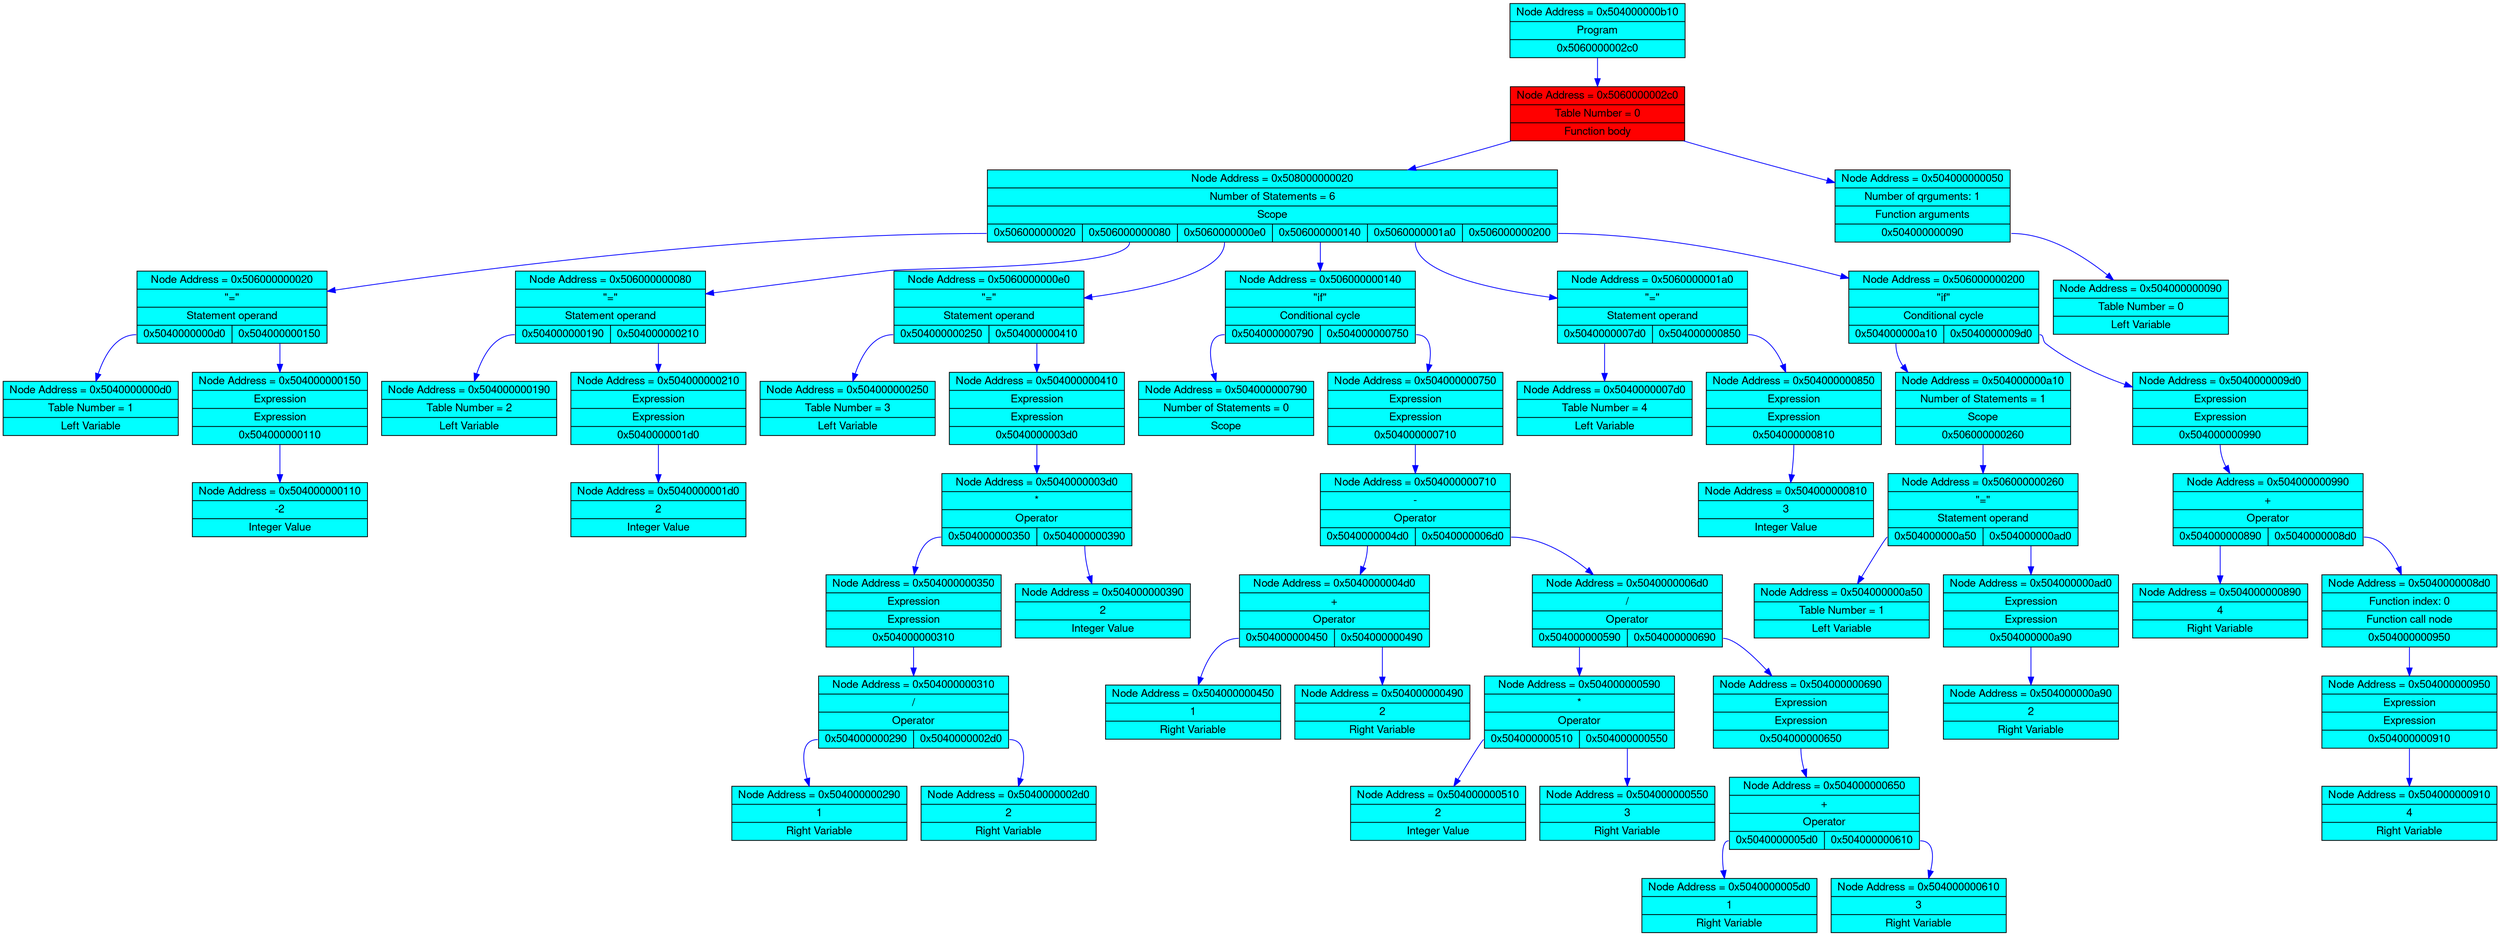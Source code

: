 digraph g {
fontname="Helvetica,Arial,sans-serif"node [fontname="Helvetica,Arial,sans-serif", color = "green"]
graph [
rankdir = "TB"
];
node [
fontisze = "16"
shape = "ellipse"
style = filled
];

"node0" [
rank = 0
"label" = "{<adr> Node Address =  0x504000000b10|<value> Program|{<d0>0x5060000002c0}}"
color="black"
fillcolor="cyan"
shape = "record"];node0: <d0> -> node1[color = "blue"];

"node1" [
rank = 1
"label" = "{<adr> Node Address =  0x5060000002c0|<value> Table Number = 0|Function body}"
color="black"
fillcolor="red"
shape = "record"];node1: <d0> -> node2[color = "blue"];

"node2" [
rank = 2
"label" = "{<adr> Node Address =  0x508000000020|<value> Number of Statements = 6|Scope|{<d0>0x506000000020 |<d1>0x506000000080 |<d2>0x5060000000e0 |<d3>0x506000000140 |<d4>0x5060000001a0 |<d5>0x506000000200}}"
color="black"
fillcolor="cyan"
shape = "record"];node2: <d0> -> node3[color = "blue"];

"node3" [
rank = 3
"label" = "{<adr> Node Address =  0x506000000020|<value> \"=\"|Statement operand|{<d0>0x5040000000d0 |<d1>0x504000000150}}"
color="black"
fillcolor="cyan"
shape = "record"];node3: <d0> -> node4[color = "blue"];

"node4" [
rank = 4
"label" = "{<adr> Node Address =  0x5040000000d0|<value> Table Number = 1|Left Variable}"
color="black"
fillcolor="cyan"
shape = "record"];node3: <d1> -> node5[color = "blue"];

"node5" [
rank = 5
"label" = "{<adr> Node Address =  0x504000000150|<value> Expression|Expression|{<d0>0x504000000110}}"
color="black"
fillcolor="cyan"
shape = "record"];node5: <d0> -> node6[color = "blue"];

"node6" [
rank = 6
"label" = "{<adr> Node Address =  0x504000000110|<value> -2|Integer Value}"
color="black"
fillcolor="cyan"
shape = "record"];node2: <d1> -> node7[color = "blue"];

"node7" [
rank = 4
"label" = "{<adr> Node Address =  0x506000000080|<value> \"=\"|Statement operand|{<d0>0x504000000190 |<d1>0x504000000210}}"
color="black"
fillcolor="cyan"
shape = "record"];node7: <d0> -> node8[color = "blue"];

"node8" [
rank = 5
"label" = "{<adr> Node Address =  0x504000000190|<value> Table Number = 2|Left Variable}"
color="black"
fillcolor="cyan"
shape = "record"];node7: <d1> -> node9[color = "blue"];

"node9" [
rank = 6
"label" = "{<adr> Node Address =  0x504000000210|<value> Expression|Expression|{<d0>0x5040000001d0}}"
color="black"
fillcolor="cyan"
shape = "record"];node9: <d0> -> node10[color = "blue"];

"node10" [
rank = 7
"label" = "{<adr> Node Address =  0x5040000001d0|<value> 2|Integer Value}"
color="black"
fillcolor="cyan"
shape = "record"];node2: <d2> -> node11[color = "blue"];

"node11" [
rank = 5
"label" = "{<adr> Node Address =  0x5060000000e0|<value> \"=\"|Statement operand|{<d0>0x504000000250 |<d1>0x504000000410}}"
color="black"
fillcolor="cyan"
shape = "record"];node11: <d0> -> node12[color = "blue"];

"node12" [
rank = 6
"label" = "{<adr> Node Address =  0x504000000250|<value> Table Number = 3|Left Variable}"
color="black"
fillcolor="cyan"
shape = "record"];node11: <d1> -> node13[color = "blue"];

"node13" [
rank = 7
"label" = "{<adr> Node Address =  0x504000000410|<value> Expression|Expression|{<d0>0x5040000003d0}}"
color="black"
fillcolor="cyan"
shape = "record"];node13: <d0> -> node14[color = "blue"];

"node14" [
rank = 8
"label" = "{<adr> Node Address =  0x5040000003d0|<value> *|Operator|{<d0>0x504000000350 |<d1>0x504000000390}}"
color="black"
fillcolor="cyan"
shape = "record"];node14: <d0> -> node15[color = "blue"];

"node15" [
rank = 9
"label" = "{<adr> Node Address =  0x504000000350|<value> Expression|Expression|{<d0>0x504000000310}}"
color="black"
fillcolor="cyan"
shape = "record"];node15: <d0> -> node16[color = "blue"];

"node16" [
rank = 10
"label" = "{<adr> Node Address =  0x504000000310|<value> /|Operator|{<d0>0x504000000290 |<d1>0x5040000002d0}}"
color="black"
fillcolor="cyan"
shape = "record"];node16: <d0> -> node17[color = "blue"];

"node17" [
rank = 11
"label" = "{<adr> Node Address =  0x504000000290|<value> 1|Right Variable}"
color="black"
fillcolor="cyan"
shape = "record"];node16: <d1> -> node18[color = "blue"];

"node18" [
rank = 12
"label" = "{<adr> Node Address =  0x5040000002d0|<value> 2|Right Variable}"
color="black"
fillcolor="cyan"
shape = "record"];node14: <d1> -> node19[color = "blue"];

"node19" [
rank = 10
"label" = "{<adr> Node Address =  0x504000000390|<value> 2|Integer Value}"
color="black"
fillcolor="cyan"
shape = "record"];node2: <d3> -> node20[color = "blue"];

"node20" [
rank = 6
"label" = "{<adr> Node Address =  0x506000000140|<value> \"if\"|Conditional cycle|{<d0>0x504000000790 |<d1>0x504000000750}}"
color="black"
fillcolor="cyan"
shape = "record"];node20: <d0> -> node21[color = "blue"];

"node21" [
rank = 7
"label" = "{<adr> Node Address =  0x504000000790|<value> Number of Statements = 0|Scope}"
color="black"
fillcolor="cyan"
shape = "record"];node20: <d1> -> node22[color = "blue"];

"node22" [
rank = 8
"label" = "{<adr> Node Address =  0x504000000750|<value> Expression|Expression|{<d0>0x504000000710}}"
color="black"
fillcolor="cyan"
shape = "record"];node22: <d0> -> node23[color = "blue"];

"node23" [
rank = 9
"label" = "{<adr> Node Address =  0x504000000710|<value> -|Operator|{<d0>0x5040000004d0 |<d1>0x5040000006d0}}"
color="black"
fillcolor="cyan"
shape = "record"];node23: <d0> -> node24[color = "blue"];

"node24" [
rank = 10
"label" = "{<adr> Node Address =  0x5040000004d0|<value> +|Operator|{<d0>0x504000000450 |<d1>0x504000000490}}"
color="black"
fillcolor="cyan"
shape = "record"];node24: <d0> -> node25[color = "blue"];

"node25" [
rank = 11
"label" = "{<adr> Node Address =  0x504000000450|<value> 1|Right Variable}"
color="black"
fillcolor="cyan"
shape = "record"];node24: <d1> -> node26[color = "blue"];

"node26" [
rank = 12
"label" = "{<adr> Node Address =  0x504000000490|<value> 2|Right Variable}"
color="black"
fillcolor="cyan"
shape = "record"];node23: <d1> -> node27[color = "blue"];

"node27" [
rank = 11
"label" = "{<adr> Node Address =  0x5040000006d0|<value> /|Operator|{<d0>0x504000000590 |<d1>0x504000000690}}"
color="black"
fillcolor="cyan"
shape = "record"];node27: <d0> -> node28[color = "blue"];

"node28" [
rank = 12
"label" = "{<adr> Node Address =  0x504000000590|<value> *|Operator|{<d0>0x504000000510 |<d1>0x504000000550}}"
color="black"
fillcolor="cyan"
shape = "record"];node28: <d0> -> node29[color = "blue"];

"node29" [
rank = 13
"label" = "{<adr> Node Address =  0x504000000510|<value> 2|Integer Value}"
color="black"
fillcolor="cyan"
shape = "record"];node28: <d1> -> node30[color = "blue"];

"node30" [
rank = 14
"label" = "{<adr> Node Address =  0x504000000550|<value> 3|Right Variable}"
color="black"
fillcolor="cyan"
shape = "record"];node27: <d1> -> node31[color = "blue"];

"node31" [
rank = 13
"label" = "{<adr> Node Address =  0x504000000690|<value> Expression|Expression|{<d0>0x504000000650}}"
color="black"
fillcolor="cyan"
shape = "record"];node31: <d0> -> node32[color = "blue"];

"node32" [
rank = 14
"label" = "{<adr> Node Address =  0x504000000650|<value> +|Operator|{<d0>0x5040000005d0 |<d1>0x504000000610}}"
color="black"
fillcolor="cyan"
shape = "record"];node32: <d0> -> node33[color = "blue"];

"node33" [
rank = 15
"label" = "{<adr> Node Address =  0x5040000005d0|<value> 1|Right Variable}"
color="black"
fillcolor="cyan"
shape = "record"];node32: <d1> -> node34[color = "blue"];

"node34" [
rank = 16
"label" = "{<adr> Node Address =  0x504000000610|<value> 3|Right Variable}"
color="black"
fillcolor="cyan"
shape = "record"];node2: <d4> -> node35[color = "blue"];

"node35" [
rank = 7
"label" = "{<adr> Node Address =  0x5060000001a0|<value> \"=\"|Statement operand|{<d0>0x5040000007d0 |<d1>0x504000000850}}"
color="black"
fillcolor="cyan"
shape = "record"];node35: <d0> -> node36[color = "blue"];

"node36" [
rank = 8
"label" = "{<adr> Node Address =  0x5040000007d0|<value> Table Number = 4|Left Variable}"
color="black"
fillcolor="cyan"
shape = "record"];node35: <d1> -> node37[color = "blue"];

"node37" [
rank = 9
"label" = "{<adr> Node Address =  0x504000000850|<value> Expression|Expression|{<d0>0x504000000810}}"
color="black"
fillcolor="cyan"
shape = "record"];node37: <d0> -> node38[color = "blue"];

"node38" [
rank = 10
"label" = "{<adr> Node Address =  0x504000000810|<value> 3|Integer Value}"
color="black"
fillcolor="cyan"
shape = "record"];node2: <d5> -> node39[color = "blue"];

"node39" [
rank = 8
"label" = "{<adr> Node Address =  0x506000000200|<value> \"if\"|Conditional cycle|{<d0>0x504000000a10 |<d1>0x5040000009d0}}"
color="black"
fillcolor="cyan"
shape = "record"];node39: <d0> -> node40[color = "blue"];

"node40" [
rank = 9
"label" = "{<adr> Node Address =  0x504000000a10|<value> Number of Statements = 1|Scope|{<d0>0x506000000260}}"
color="black"
fillcolor="cyan"
shape = "record"];node40: <d0> -> node41[color = "blue"];

"node41" [
rank = 10
"label" = "{<adr> Node Address =  0x506000000260|<value> \"=\"|Statement operand|{<d0>0x504000000a50 |<d1>0x504000000ad0}}"
color="black"
fillcolor="cyan"
shape = "record"];node41: <d0> -> node42[color = "blue"];

"node42" [
rank = 11
"label" = "{<adr> Node Address =  0x504000000a50|<value> Table Number = 1|Left Variable}"
color="black"
fillcolor="cyan"
shape = "record"];node41: <d1> -> node43[color = "blue"];

"node43" [
rank = 12
"label" = "{<adr> Node Address =  0x504000000ad0|<value> Expression|Expression|{<d0>0x504000000a90}}"
color="black"
fillcolor="cyan"
shape = "record"];node43: <d0> -> node44[color = "blue"];

"node44" [
rank = 13
"label" = "{<adr> Node Address =  0x504000000a90|<value> 2|Right Variable}"
color="black"
fillcolor="cyan"
shape = "record"];node39: <d1> -> node45[color = "blue"];

"node45" [
rank = 10
"label" = "{<adr> Node Address =  0x5040000009d0|<value> Expression|Expression|{<d0>0x504000000990}}"
color="black"
fillcolor="cyan"
shape = "record"];node45: <d0> -> node46[color = "blue"];

"node46" [
rank = 11
"label" = "{<adr> Node Address =  0x504000000990|<value> +|Operator|{<d0>0x504000000890 |<d1>0x5040000008d0}}"
color="black"
fillcolor="cyan"
shape = "record"];node46: <d0> -> node47[color = "blue"];

"node47" [
rank = 12
"label" = "{<adr> Node Address =  0x504000000890|<value> 4|Right Variable}"
color="black"
fillcolor="cyan"
shape = "record"];node46: <d1> -> node48[color = "blue"];

"node48" [
rank = 13
"label" = "{<adr> Node Address =  0x5040000008d0|<value> Function index: 0|Function call node|{<d0>0x504000000950}}"
color="black"
fillcolor="cyan"
shape = "record"];node48: <d0> -> node49[color = "blue"];

"node49" [
rank = 14
"label" = "{<adr> Node Address =  0x504000000950|<value> Expression|Expression|{<d0>0x504000000910}}"
color="black"
fillcolor="cyan"
shape = "record"];node49: <d0> -> node50[color = "blue"];

"node50" [
rank = 15
"label" = "{<adr> Node Address =  0x504000000910|<value> 4|Right Variable}"
color="black"
fillcolor="cyan"
shape = "record"];node1: <d1> -> node51[color = "blue"];

"node51" [
rank = 3
"label" = "{<adr> Node Address =  0x504000000050|<value> Number of qrguments: 1|Function arguments|{<d0>0x504000000090}}"
color="black"
fillcolor="cyan"
shape = "record"];node51: <d0> -> node52[color = "blue"];

"node52" [
rank = 4
"label" = "{<adr> Node Address =  0x504000000090|<value> Table Number = 0|Left Variable}"
color="black"
fillcolor="cyan"
shape = "record"];}
